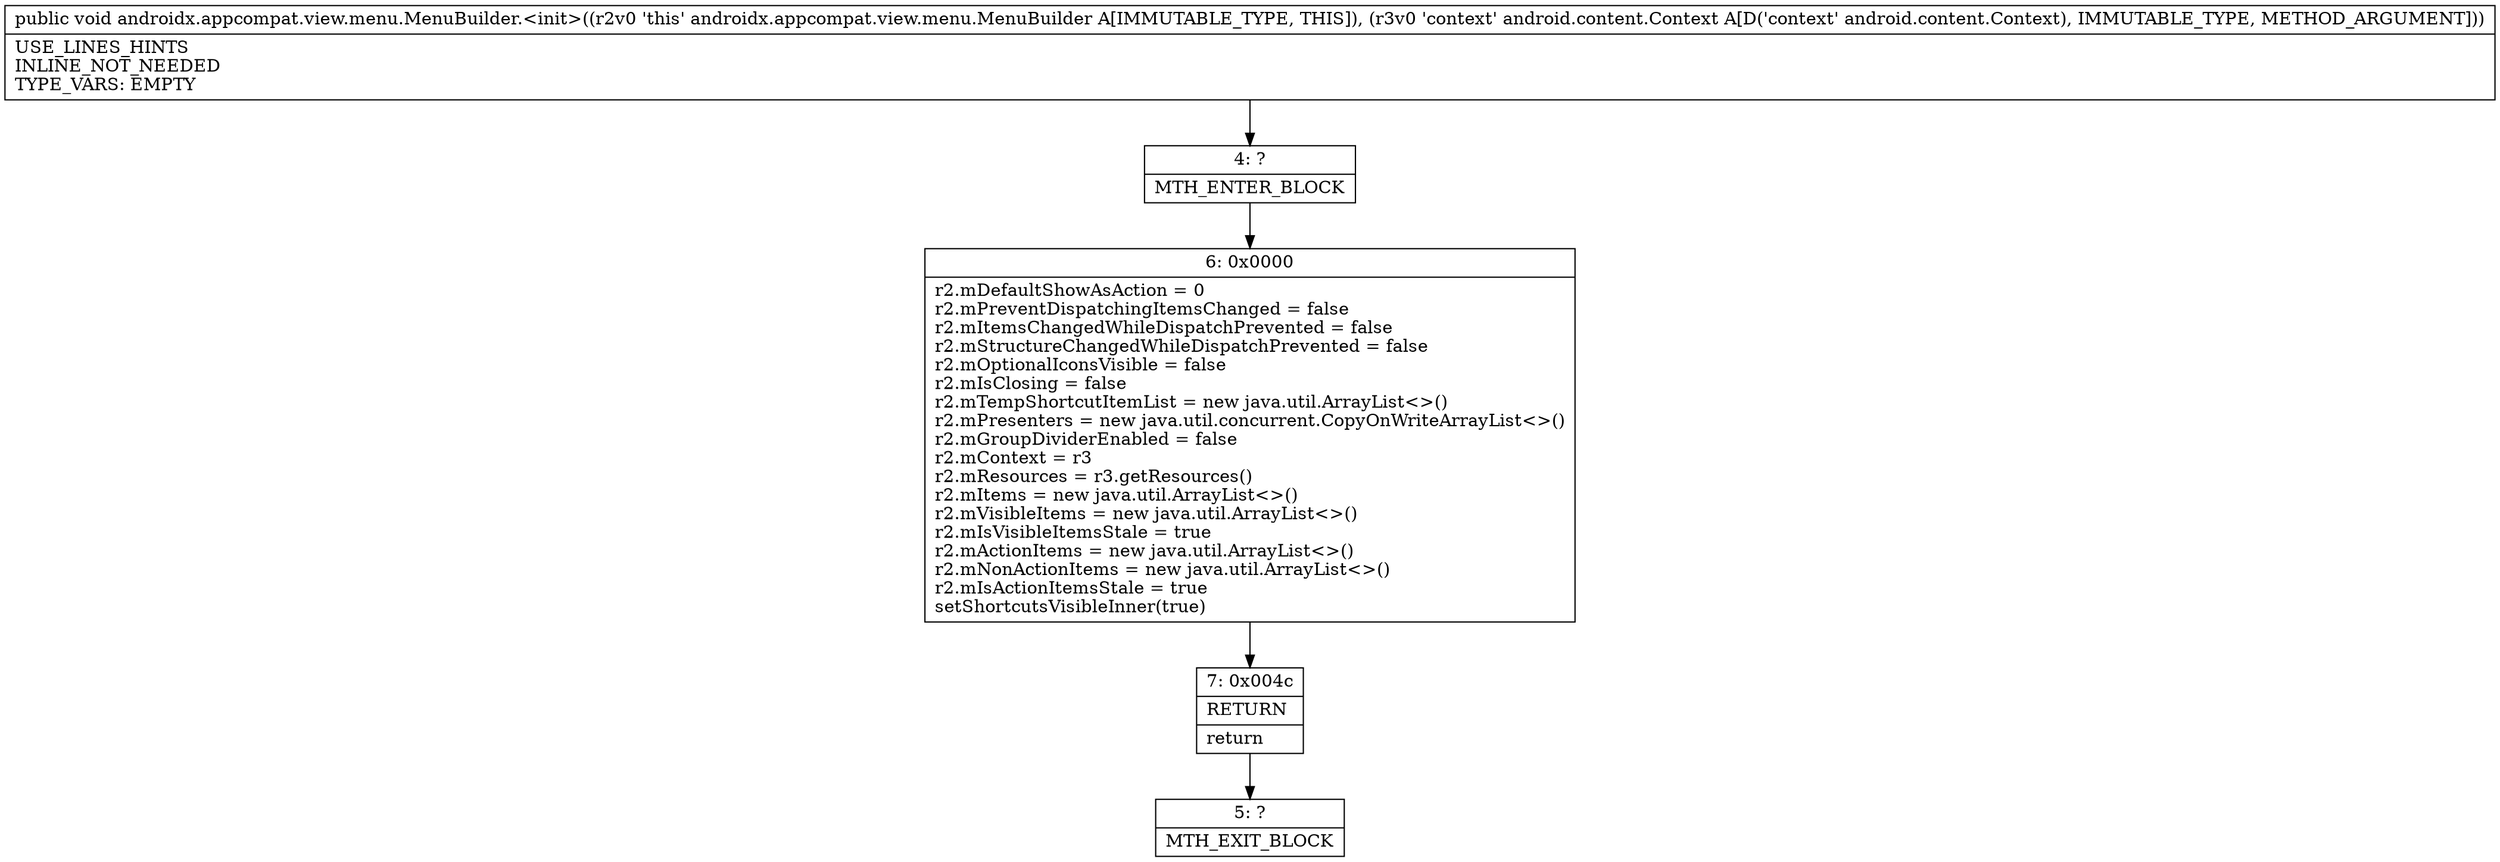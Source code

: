 digraph "CFG forandroidx.appcompat.view.menu.MenuBuilder.\<init\>(Landroid\/content\/Context;)V" {
Node_4 [shape=record,label="{4\:\ ?|MTH_ENTER_BLOCK\l}"];
Node_6 [shape=record,label="{6\:\ 0x0000|r2.mDefaultShowAsAction = 0\lr2.mPreventDispatchingItemsChanged = false\lr2.mItemsChangedWhileDispatchPrevented = false\lr2.mStructureChangedWhileDispatchPrevented = false\lr2.mOptionalIconsVisible = false\lr2.mIsClosing = false\lr2.mTempShortcutItemList = new java.util.ArrayList\<\>()\lr2.mPresenters = new java.util.concurrent.CopyOnWriteArrayList\<\>()\lr2.mGroupDividerEnabled = false\lr2.mContext = r3\lr2.mResources = r3.getResources()\lr2.mItems = new java.util.ArrayList\<\>()\lr2.mVisibleItems = new java.util.ArrayList\<\>()\lr2.mIsVisibleItemsStale = true\lr2.mActionItems = new java.util.ArrayList\<\>()\lr2.mNonActionItems = new java.util.ArrayList\<\>()\lr2.mIsActionItemsStale = true\lsetShortcutsVisibleInner(true)\l}"];
Node_7 [shape=record,label="{7\:\ 0x004c|RETURN\l|return\l}"];
Node_5 [shape=record,label="{5\:\ ?|MTH_EXIT_BLOCK\l}"];
MethodNode[shape=record,label="{public void androidx.appcompat.view.menu.MenuBuilder.\<init\>((r2v0 'this' androidx.appcompat.view.menu.MenuBuilder A[IMMUTABLE_TYPE, THIS]), (r3v0 'context' android.content.Context A[D('context' android.content.Context), IMMUTABLE_TYPE, METHOD_ARGUMENT]))  | USE_LINES_HINTS\lINLINE_NOT_NEEDED\lTYPE_VARS: EMPTY\l}"];
MethodNode -> Node_4;Node_4 -> Node_6;
Node_6 -> Node_7;
Node_7 -> Node_5;
}

